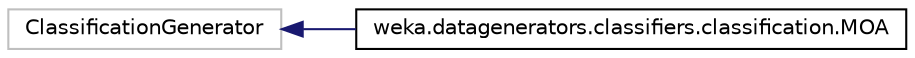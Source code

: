 digraph "Graphical Class Hierarchy"
{
 // LATEX_PDF_SIZE
  edge [fontname="Helvetica",fontsize="10",labelfontname="Helvetica",labelfontsize="10"];
  node [fontname="Helvetica",fontsize="10",shape=record];
  rankdir="LR";
  Node1028 [label="ClassificationGenerator",height=0.2,width=0.4,color="grey75", fillcolor="white", style="filled",tooltip=" "];
  Node1028 -> Node0 [dir="back",color="midnightblue",fontsize="10",style="solid",fontname="Helvetica"];
  Node0 [label="weka.datagenerators.classifiers.classification.MOA",height=0.2,width=0.4,color="black", fillcolor="white", style="filled",URL="$classweka_1_1datagenerators_1_1classifiers_1_1classification_1_1_m_o_a.html",tooltip=" "];
}
